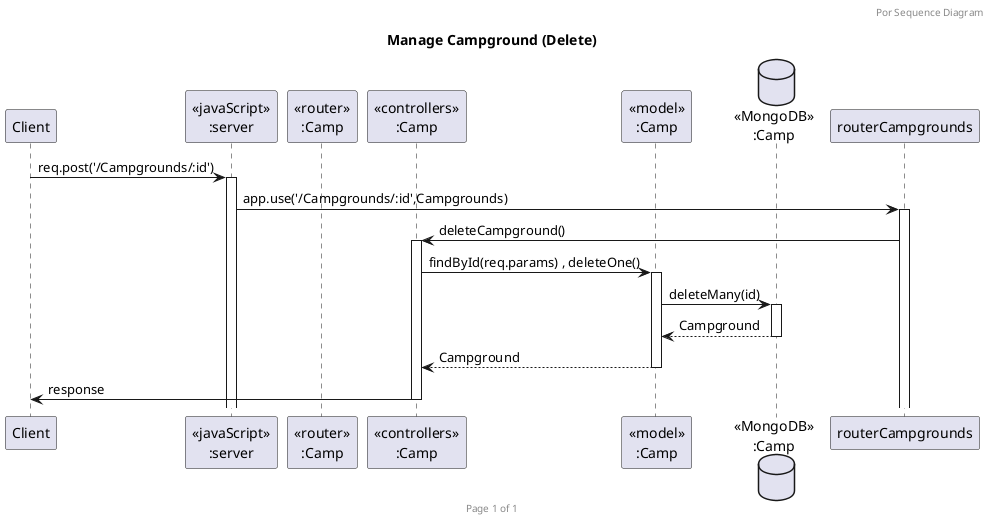@startuml Manage Campground(Delete)

header Por Sequence Diagram
footer Page %page% of %lastpage%
title "Manage Campground (Delete)"

participant "Client" as client
participant "<<javaScript>>\n:server" as server
participant "<<router>>\n:Camp" as routerCamp
participant "<<controllers>>\n:Camp" as controllersCampgrounds
participant "<<model>>\n:Camp" as modelCampground
database "<<MongoDB>>\n:Camp" as CampgroundsDatabase

client->server ++:req.post('/Campgrounds/:id')
server->routerCampgrounds ++:app.use('/Campgrounds/:id',Campgrounds)
routerCampgrounds -> controllersCampgrounds ++:deleteCampground()
controllersCampgrounds->modelCampground ++:findById(req.params) , deleteOne()  
modelCampground ->CampgroundsDatabase ++: deleteMany(id) 
CampgroundsDatabase --> modelCampground --: Campground
controllersCampgrounds <-- modelCampground --:Campground
controllersCampgrounds->client --:response

@enduml

'not sure leoy wa' แต่เอาตามฟังชั่นที่เรียกใน Campground



' client->server ++:req.delete('/hospitals/:id')
' server->routerHospitals ++:app.use('/hospitals/:id',hospitals)
' routerHospitals -> controllersHospitals ++:deleteHospital()
' controllersHospitals->modelHospital ++:findByIdAndDelete(req.params.id)
' modelHospital ->HospitalsDatabase ++: HospitalSchema.findByIdAndDelete(req.params.id)
' HospitalsDatabase --> modelHospital --: Hospital
' controllersHospitals <-- modelHospital --:Hospital
' controllersHospitals->client --:response 
